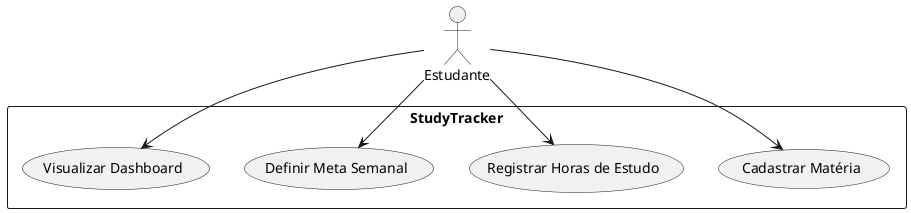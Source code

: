 @startuml
actor Estudante as U

rectangle StudyTracker {
  usecase UC01 as "Cadastrar Matéria"
  usecase UC02 as "Registrar Horas de Estudo"
  usecase UC03 as "Definir Meta Semanal"
  usecase UC04 as "Visualizar Dashboard"
}

U --> UC01
U --> UC02
U --> UC03
U --> UC04
@enduml

